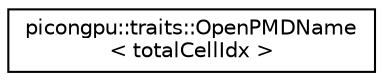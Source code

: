 digraph "Graphical Class Hierarchy"
{
 // LATEX_PDF_SIZE
  edge [fontname="Helvetica",fontsize="10",labelfontname="Helvetica",labelfontsize="10"];
  node [fontname="Helvetica",fontsize="10",shape=record];
  rankdir="LR";
  Node0 [label="picongpu::traits::OpenPMDName\l\< totalCellIdx \>",height=0.2,width=0.4,color="black", fillcolor="white", style="filled",URL="$structpicongpu_1_1traits_1_1_open_p_m_d_name_3_01total_cell_idx_01_4.html",tooltip="Translate the totalCellIdx (unitless index) into the openPMD positionOffset (3D position vector,..."];
}
